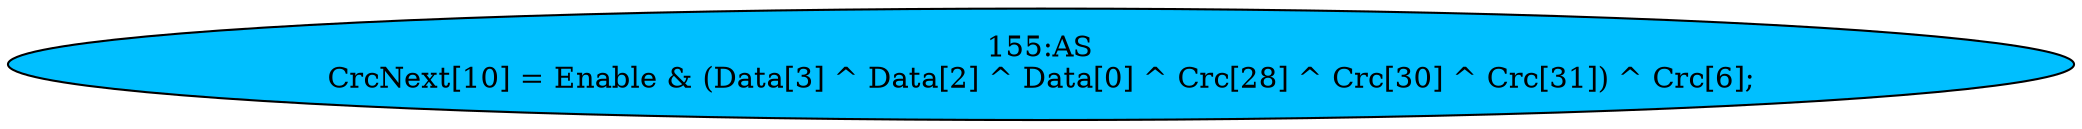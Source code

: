 strict digraph "" {
	node [label="\N"];
	"155:AS"	 [ast="<pyverilog.vparser.ast.Assign object at 0x7f417dcca1d0>",
		def_var="['CrcNext']",
		fillcolor=deepskyblue,
		label="155:AS
CrcNext[10] = Enable & (Data[3] ^ Data[2] ^ Data[0] ^ Crc[28] ^ Crc[30] ^ Crc[31]) ^ Crc[6];",
		statements="[]",
		style=filled,
		typ=Assign,
		use_var="['Enable', 'Data', 'Data', 'Data', 'Crc', 'Crc', 'Crc', 'Crc']"];
}
